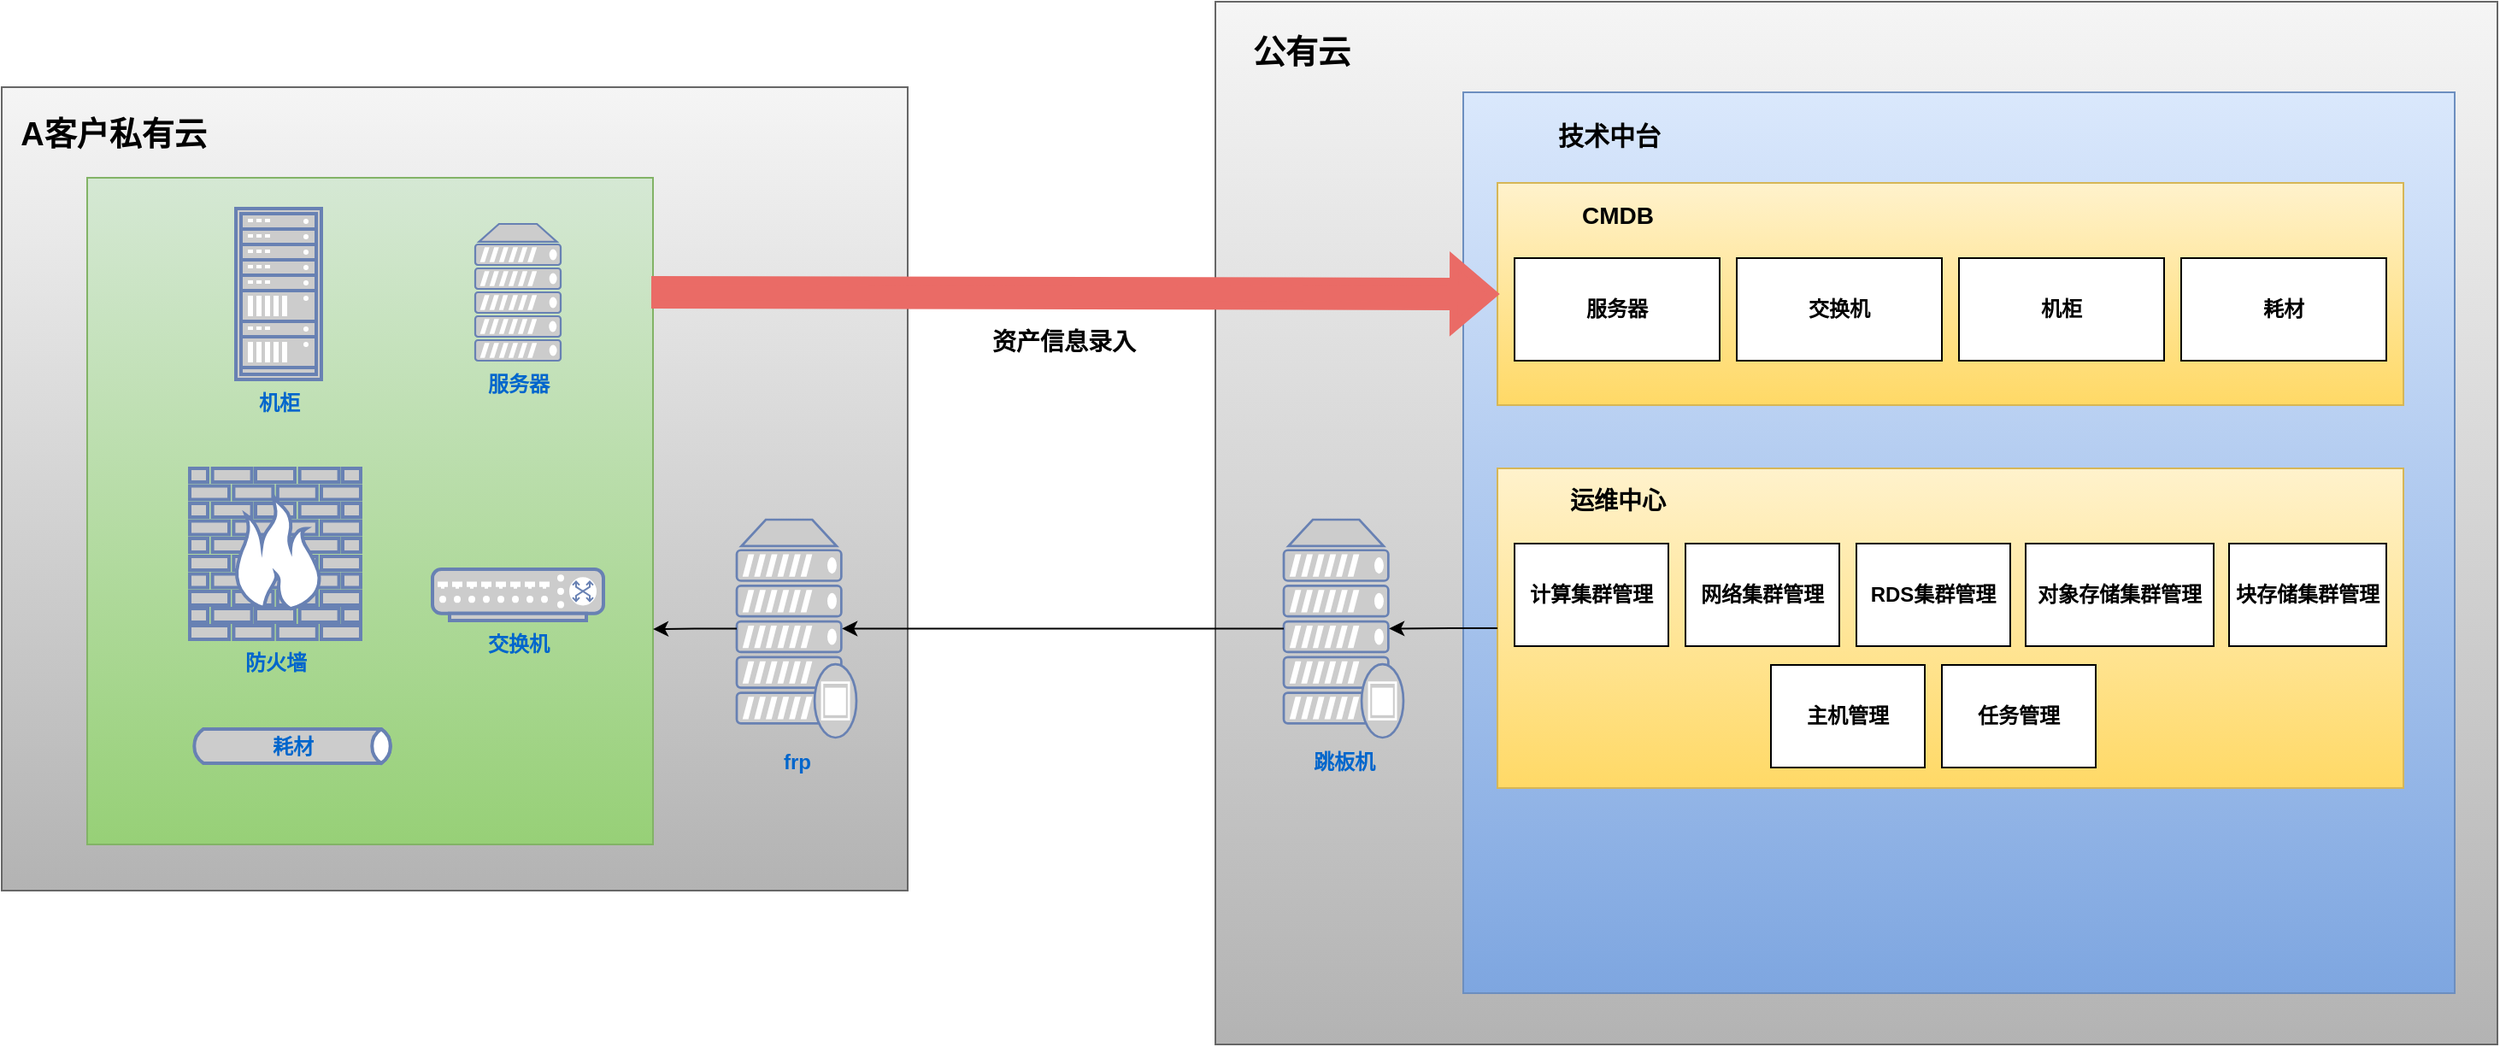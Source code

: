 <mxfile version="24.7.6">
  <diagram name="第 1 页" id="tZWTM6MMYOXU5_3-boHc">
    <mxGraphModel dx="2261" dy="835" grid="1" gridSize="10" guides="1" tooltips="1" connect="1" arrows="1" fold="1" page="1" pageScale="1" pageWidth="827" pageHeight="1169" math="0" shadow="0">
      <root>
        <mxCell id="0" />
        <mxCell id="1" parent="0" />
        <mxCell id="e2eBXviYndKqO75Ok7_J-49" value="" style="rounded=0;whiteSpace=wrap;html=1;fillColor=#f5f5f5;strokeColor=#666666;gradientColor=#b3b3b3;" vertex="1" parent="1">
          <mxGeometry x="-260" y="80" width="530" height="470" as="geometry" />
        </mxCell>
        <mxCell id="e2eBXviYndKqO75Ok7_J-50" value="&lt;font size=&quot;1&quot; style=&quot;&quot;&gt;&lt;b style=&quot;font-size: 19px;&quot;&gt;A客户私有云&lt;/b&gt;&lt;/font&gt;" style="text;html=1;align=center;verticalAlign=middle;resizable=0;points=[];autosize=1;strokeColor=none;fillColor=none;" vertex="1" parent="1">
          <mxGeometry x="-260" y="88" width="130" height="40" as="geometry" />
        </mxCell>
        <mxCell id="e2eBXviYndKqO75Ok7_J-45" value="" style="rounded=0;whiteSpace=wrap;html=1;fillColor=#f5f5f5;strokeColor=#666666;gradientColor=#b3b3b3;" vertex="1" parent="1">
          <mxGeometry x="450" y="30" width="750" height="610" as="geometry" />
        </mxCell>
        <mxCell id="e2eBXviYndKqO75Ok7_J-35" value="" style="rounded=0;whiteSpace=wrap;html=1;fillColor=#d5e8d4;strokeColor=#82b366;gradientColor=#97d077;" vertex="1" parent="1">
          <mxGeometry x="-210" y="133" width="331" height="390" as="geometry" />
        </mxCell>
        <mxCell id="e2eBXviYndKqO75Ok7_J-10" value="&lt;b&gt;服务器&lt;/b&gt;" style="fontColor=#0066CC;verticalAlign=top;verticalLabelPosition=bottom;labelPosition=center;align=center;html=1;outlineConnect=0;fillColor=#CCCCCC;strokeColor=#6881B3;gradientColor=none;gradientDirection=north;strokeWidth=2;shape=mxgraph.networks.server;" vertex="1" parent="1">
          <mxGeometry x="17" y="160" width="50" height="80" as="geometry" />
        </mxCell>
        <mxCell id="e2eBXviYndKqO75Ok7_J-12" value="&lt;b&gt;交换机&lt;/b&gt;" style="fontColor=#0066CC;verticalAlign=top;verticalLabelPosition=bottom;labelPosition=center;align=center;html=1;outlineConnect=0;fillColor=#CCCCCC;strokeColor=#6881B3;gradientColor=none;gradientDirection=north;strokeWidth=2;shape=mxgraph.networks.switch;" vertex="1" parent="1">
          <mxGeometry x="-8" y="362" width="100" height="30" as="geometry" />
        </mxCell>
        <mxCell id="e2eBXviYndKqO75Ok7_J-13" value="&lt;b&gt;机柜&lt;/b&gt;" style="fontColor=#0066CC;verticalAlign=top;verticalLabelPosition=bottom;labelPosition=center;align=center;html=1;outlineConnect=0;fillColor=#CCCCCC;strokeColor=#6881B3;gradientColor=none;gradientDirection=north;strokeWidth=2;shape=mxgraph.networks.rack;" vertex="1" parent="1">
          <mxGeometry x="-123" y="151" width="50" height="100" as="geometry" />
        </mxCell>
        <mxCell id="e2eBXviYndKqO75Ok7_J-14" value="&lt;b&gt;防火墙&lt;/b&gt;" style="fontColor=#0066CC;verticalAlign=top;verticalLabelPosition=bottom;labelPosition=center;align=center;html=1;outlineConnect=0;fillColor=#CCCCCC;strokeColor=#6881B3;gradientColor=none;gradientDirection=north;strokeWidth=2;shape=mxgraph.networks.firewall;" vertex="1" parent="1">
          <mxGeometry x="-150" y="303" width="100" height="100" as="geometry" />
        </mxCell>
        <mxCell id="e2eBXviYndKqO75Ok7_J-34" value="&lt;b&gt;&lt;font color=&quot;#0066cc&quot;&gt;耗材&lt;/font&gt;&lt;/b&gt;" style="html=1;outlineConnect=0;fillColor=#CCCCCC;strokeColor=#6881B3;gradientColor=none;gradientDirection=north;strokeWidth=2;shape=mxgraph.networks.bus;gradientColor=none;gradientDirection=north;fontColor=#ffffff;perimeter=backbonePerimeter;backboneSize=20;" vertex="1" parent="1">
          <mxGeometry x="-150" y="460.5" width="120" height="10" as="geometry" />
        </mxCell>
        <mxCell id="e2eBXviYndKqO75Ok7_J-36" value="" style="rounded=0;whiteSpace=wrap;html=1;fillColor=#dae8fc;strokeColor=#6c8ebf;gradientColor=#7ea6e0;" vertex="1" parent="1">
          <mxGeometry x="595" y="83" width="580" height="527" as="geometry" />
        </mxCell>
        <mxCell id="e2eBXviYndKqO75Ok7_J-37" value="" style="rounded=0;whiteSpace=wrap;html=1;fillColor=#fff2cc;gradientColor=#ffd966;strokeColor=#d6b656;" vertex="1" parent="1">
          <mxGeometry x="615" y="136" width="530" height="130" as="geometry" />
        </mxCell>
        <mxCell id="e2eBXviYndKqO75Ok7_J-38" value="&lt;b&gt;服务器&lt;/b&gt;" style="rounded=0;whiteSpace=wrap;html=1;" vertex="1" parent="1">
          <mxGeometry x="625" y="180" width="120" height="60" as="geometry" />
        </mxCell>
        <mxCell id="e2eBXviYndKqO75Ok7_J-39" value="&lt;b&gt;交换机&lt;/b&gt;" style="rounded=0;whiteSpace=wrap;html=1;" vertex="1" parent="1">
          <mxGeometry x="755" y="180" width="120" height="60" as="geometry" />
        </mxCell>
        <mxCell id="e2eBXviYndKqO75Ok7_J-40" value="&lt;b&gt;机柜&lt;/b&gt;" style="rounded=0;whiteSpace=wrap;html=1;" vertex="1" parent="1">
          <mxGeometry x="885" y="180" width="120" height="60" as="geometry" />
        </mxCell>
        <mxCell id="e2eBXviYndKqO75Ok7_J-41" value="&lt;b&gt;耗材&lt;/b&gt;" style="rounded=0;whiteSpace=wrap;html=1;" vertex="1" parent="1">
          <mxGeometry x="1015" y="180" width="120" height="60" as="geometry" />
        </mxCell>
        <mxCell id="e2eBXviYndKqO75Ok7_J-42" value="&lt;b&gt;&lt;font style=&quot;font-size: 14px;&quot;&gt;CMDB&lt;/font&gt;&lt;/b&gt;" style="text;html=1;align=center;verticalAlign=middle;resizable=0;points=[];autosize=1;strokeColor=none;fillColor=none;" vertex="1" parent="1">
          <mxGeometry x="650" y="140" width="70" height="30" as="geometry" />
        </mxCell>
        <mxCell id="e2eBXviYndKqO75Ok7_J-43" value="&lt;font style=&quot;font-size: 15px;&quot;&gt;&lt;b&gt;技术中台&lt;/b&gt;&lt;/font&gt;" style="text;html=1;align=center;verticalAlign=middle;resizable=0;points=[];autosize=1;strokeColor=none;fillColor=none;" vertex="1" parent="1">
          <mxGeometry x="640" y="93" width="80" height="30" as="geometry" />
        </mxCell>
        <mxCell id="e2eBXviYndKqO75Ok7_J-46" value="&lt;font size=&quot;1&quot; style=&quot;&quot;&gt;&lt;b style=&quot;font-size: 19px;&quot;&gt;公有云&lt;/b&gt;&lt;/font&gt;" style="text;html=1;align=center;verticalAlign=middle;resizable=0;points=[];autosize=1;strokeColor=none;fillColor=none;" vertex="1" parent="1">
          <mxGeometry x="460" y="40" width="80" height="40" as="geometry" />
        </mxCell>
        <mxCell id="e2eBXviYndKqO75Ok7_J-54" value="&lt;b&gt;跳板机&lt;/b&gt;" style="fontColor=#0066CC;verticalAlign=top;verticalLabelPosition=bottom;labelPosition=center;align=center;html=1;outlineConnect=0;fillColor=#CCCCCC;strokeColor=#6881B3;gradientColor=none;gradientDirection=north;strokeWidth=2;shape=mxgraph.networks.proxy_server;" vertex="1" parent="1">
          <mxGeometry x="490" y="333" width="70" height="127.5" as="geometry" />
        </mxCell>
        <mxCell id="e2eBXviYndKqO75Ok7_J-55" value="" style="rounded=0;whiteSpace=wrap;html=1;fillColor=#fff2cc;gradientColor=#ffd966;strokeColor=#d6b656;" vertex="1" parent="1">
          <mxGeometry x="615" y="303" width="530" height="187" as="geometry" />
        </mxCell>
        <mxCell id="e2eBXviYndKqO75Ok7_J-56" value="&lt;b&gt;计算集群管理&lt;/b&gt;" style="rounded=0;whiteSpace=wrap;html=1;" vertex="1" parent="1">
          <mxGeometry x="625" y="347" width="90" height="60" as="geometry" />
        </mxCell>
        <mxCell id="e2eBXviYndKqO75Ok7_J-57" value="&lt;b&gt;网络集群管理&lt;/b&gt;" style="rounded=0;whiteSpace=wrap;html=1;" vertex="1" parent="1">
          <mxGeometry x="725" y="347" width="90" height="60" as="geometry" />
        </mxCell>
        <mxCell id="e2eBXviYndKqO75Ok7_J-58" value="&lt;b&gt;RDS集群管理&lt;/b&gt;" style="rounded=0;whiteSpace=wrap;html=1;" vertex="1" parent="1">
          <mxGeometry x="825" y="347" width="90" height="60" as="geometry" />
        </mxCell>
        <mxCell id="e2eBXviYndKqO75Ok7_J-59" value="&lt;b&gt;对象存储集群管理&lt;/b&gt;" style="rounded=0;whiteSpace=wrap;html=1;" vertex="1" parent="1">
          <mxGeometry x="924" y="347" width="110" height="60" as="geometry" />
        </mxCell>
        <mxCell id="e2eBXviYndKqO75Ok7_J-60" value="&lt;b&gt;&lt;font style=&quot;font-size: 14px;&quot;&gt;运维中心&lt;/font&gt;&lt;/b&gt;" style="text;html=1;align=center;verticalAlign=middle;resizable=0;points=[];autosize=1;strokeColor=none;fillColor=none;" vertex="1" parent="1">
          <mxGeometry x="645" y="307" width="80" height="30" as="geometry" />
        </mxCell>
        <mxCell id="e2eBXviYndKqO75Ok7_J-61" value="&lt;b&gt;块存储集群管理&lt;/b&gt;" style="rounded=0;whiteSpace=wrap;html=1;" vertex="1" parent="1">
          <mxGeometry x="1043" y="347" width="92" height="60" as="geometry" />
        </mxCell>
        <mxCell id="e2eBXviYndKqO75Ok7_J-62" value="&lt;b&gt;主机管理&lt;/b&gt;" style="rounded=0;whiteSpace=wrap;html=1;" vertex="1" parent="1">
          <mxGeometry x="775" y="418" width="90" height="60" as="geometry" />
        </mxCell>
        <mxCell id="e2eBXviYndKqO75Ok7_J-63" value="&lt;b&gt;任务管理&lt;/b&gt;" style="rounded=0;whiteSpace=wrap;html=1;" vertex="1" parent="1">
          <mxGeometry x="875" y="418" width="90" height="60" as="geometry" />
        </mxCell>
        <mxCell id="e2eBXviYndKqO75Ok7_J-66" value="" style="shape=flexArrow;endArrow=classic;html=1;rounded=0;entryX=0;entryY=0.5;entryDx=0;entryDy=0;fillColor=#EA6B66;gradientColor=none;strokeColor=#EA6B66;strokeWidth=5;" edge="1" parent="1" target="e2eBXviYndKqO75Ok7_J-37">
          <mxGeometry width="50" height="50" relative="1" as="geometry">
            <mxPoint x="120" y="200" as="sourcePoint" />
            <mxPoint x="592" y="201" as="targetPoint" />
          </mxGeometry>
        </mxCell>
        <mxCell id="e2eBXviYndKqO75Ok7_J-70" value="&lt;b style=&quot;&quot;&gt;&lt;font style=&quot;font-size: 14px;&quot;&gt;资产信息录入&lt;/font&gt;&lt;/b&gt;" style="text;html=1;align=center;verticalAlign=middle;resizable=0;points=[];autosize=1;strokeColor=none;fillColor=none;" vertex="1" parent="1">
          <mxGeometry x="306" y="214" width="110" height="30" as="geometry" />
        </mxCell>
        <mxCell id="e2eBXviYndKqO75Ok7_J-73" value="&lt;b&gt;frp&lt;/b&gt;" style="fontColor=#0066CC;verticalAlign=top;verticalLabelPosition=bottom;labelPosition=center;align=center;html=1;outlineConnect=0;fillColor=#CCCCCC;strokeColor=#6881B3;gradientColor=none;gradientDirection=north;strokeWidth=2;shape=mxgraph.networks.proxy_server;" vertex="1" parent="1">
          <mxGeometry x="170" y="333" width="70" height="127.5" as="geometry" />
        </mxCell>
        <mxCell id="e2eBXviYndKqO75Ok7_J-74" style="edgeStyle=orthogonalEdgeStyle;rounded=0;orthogonalLoop=1;jettySize=auto;html=1;entryX=0.88;entryY=0.5;entryDx=0;entryDy=0;entryPerimeter=0;" edge="1" parent="1" source="e2eBXviYndKqO75Ok7_J-54" target="e2eBXviYndKqO75Ok7_J-73">
          <mxGeometry relative="1" as="geometry" />
        </mxCell>
        <mxCell id="e2eBXviYndKqO75Ok7_J-78" style="edgeStyle=orthogonalEdgeStyle;rounded=0;orthogonalLoop=1;jettySize=auto;html=1;entryX=0.88;entryY=0.5;entryDx=0;entryDy=0;entryPerimeter=0;" edge="1" parent="1" source="e2eBXviYndKqO75Ok7_J-55" target="e2eBXviYndKqO75Ok7_J-54">
          <mxGeometry relative="1" as="geometry" />
        </mxCell>
        <mxCell id="e2eBXviYndKqO75Ok7_J-79" style="edgeStyle=orthogonalEdgeStyle;rounded=0;orthogonalLoop=1;jettySize=auto;html=1;entryX=1;entryY=0.677;entryDx=0;entryDy=0;entryPerimeter=0;" edge="1" parent="1" source="e2eBXviYndKqO75Ok7_J-73" target="e2eBXviYndKqO75Ok7_J-35">
          <mxGeometry relative="1" as="geometry" />
        </mxCell>
      </root>
    </mxGraphModel>
  </diagram>
</mxfile>
